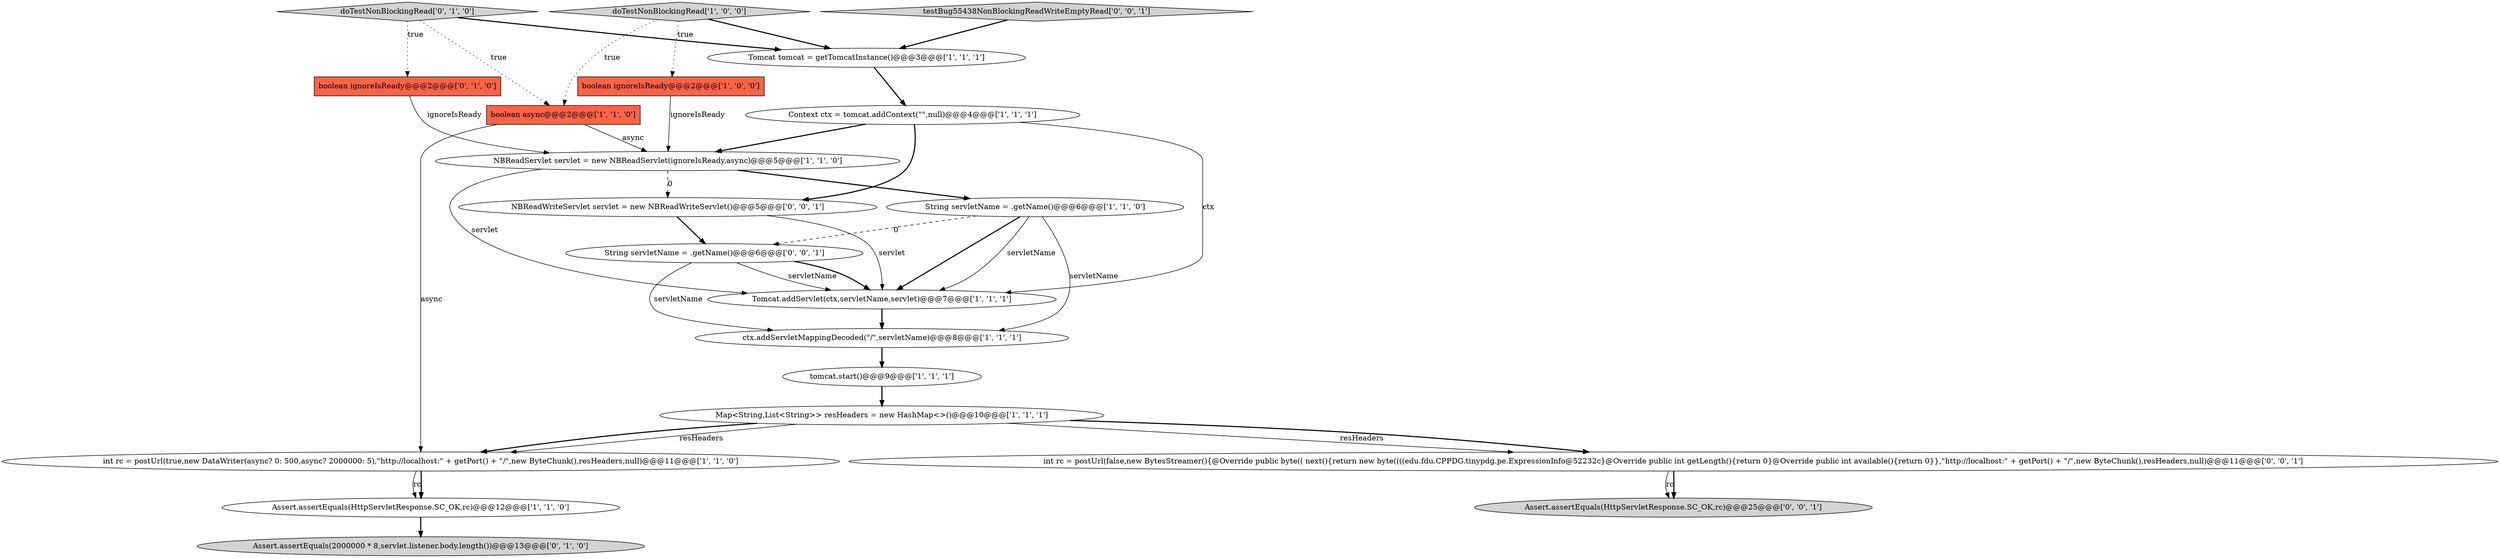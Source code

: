 digraph {
13 [style = filled, label = "Assert.assertEquals(2000000 * 8,servlet.listener.body.length())@@@13@@@['0', '1', '0']", fillcolor = lightgray, shape = ellipse image = "AAA1AAABBB2BBB"];
0 [style = filled, label = "tomcat.start()@@@9@@@['1', '1', '1']", fillcolor = white, shape = ellipse image = "AAA0AAABBB1BBB"];
11 [style = filled, label = "Assert.assertEquals(HttpServletResponse.SC_OK,rc)@@@12@@@['1', '1', '0']", fillcolor = white, shape = ellipse image = "AAA0AAABBB1BBB"];
6 [style = filled, label = "ctx.addServletMappingDecoded(\"/\",servletName)@@@8@@@['1', '1', '1']", fillcolor = white, shape = ellipse image = "AAA0AAABBB1BBB"];
14 [style = filled, label = "boolean ignoreIsReady@@@2@@@['0', '1', '0']", fillcolor = tomato, shape = box image = "AAA0AAABBB2BBB"];
18 [style = filled, label = "String servletName = .getName()@@@6@@@['0', '0', '1']", fillcolor = white, shape = ellipse image = "AAA0AAABBB3BBB"];
4 [style = filled, label = "boolean ignoreIsReady@@@2@@@['1', '0', '0']", fillcolor = tomato, shape = box image = "AAA0AAABBB1BBB"];
20 [style = filled, label = "Assert.assertEquals(HttpServletResponse.SC_OK,rc)@@@25@@@['0', '0', '1']", fillcolor = lightgray, shape = ellipse image = "AAA0AAABBB3BBB"];
12 [style = filled, label = "int rc = postUrl(true,new DataWriter(async? 0: 500,async? 2000000: 5),\"http://localhost:\" + getPort() + \"/\",new ByteChunk(),resHeaders,null)@@@11@@@['1', '1', '0']", fillcolor = white, shape = ellipse image = "AAA0AAABBB1BBB"];
3 [style = filled, label = "Map<String,List<String>> resHeaders = new HashMap<>()@@@10@@@['1', '1', '1']", fillcolor = white, shape = ellipse image = "AAA0AAABBB1BBB"];
2 [style = filled, label = "Tomcat tomcat = getTomcatInstance()@@@3@@@['1', '1', '1']", fillcolor = white, shape = ellipse image = "AAA0AAABBB1BBB"];
19 [style = filled, label = "NBReadWriteServlet servlet = new NBReadWriteServlet()@@@5@@@['0', '0', '1']", fillcolor = white, shape = ellipse image = "AAA0AAABBB3BBB"];
8 [style = filled, label = "Context ctx = tomcat.addContext(\"\",null)@@@4@@@['1', '1', '1']", fillcolor = white, shape = ellipse image = "AAA0AAABBB1BBB"];
16 [style = filled, label = "int rc = postUrl(false,new BytesStreamer(){@Override public byte(( next(){return new byte((((edu.fdu.CPPDG.tinypdg.pe.ExpressionInfo@52232c}@Override public int getLength(){return 0}@Override public int available(){return 0}},\"http://localhost:\" + getPort() + \"/\",new ByteChunk(),resHeaders,null)@@@11@@@['0', '0', '1']", fillcolor = white, shape = ellipse image = "AAA0AAABBB3BBB"];
9 [style = filled, label = "doTestNonBlockingRead['1', '0', '0']", fillcolor = lightgray, shape = diamond image = "AAA0AAABBB1BBB"];
17 [style = filled, label = "testBug55438NonBlockingReadWriteEmptyRead['0', '0', '1']", fillcolor = lightgray, shape = diamond image = "AAA0AAABBB3BBB"];
5 [style = filled, label = "NBReadServlet servlet = new NBReadServlet(ignoreIsReady,async)@@@5@@@['1', '1', '0']", fillcolor = white, shape = ellipse image = "AAA0AAABBB1BBB"];
7 [style = filled, label = "Tomcat.addServlet(ctx,servletName,servlet)@@@7@@@['1', '1', '1']", fillcolor = white, shape = ellipse image = "AAA0AAABBB1BBB"];
10 [style = filled, label = "boolean async@@@2@@@['1', '1', '0']", fillcolor = tomato, shape = box image = "AAA0AAABBB1BBB"];
15 [style = filled, label = "doTestNonBlockingRead['0', '1', '0']", fillcolor = lightgray, shape = diamond image = "AAA0AAABBB2BBB"];
1 [style = filled, label = "String servletName = .getName()@@@6@@@['1', '1', '0']", fillcolor = white, shape = ellipse image = "AAA0AAABBB1BBB"];
10->5 [style = solid, label="async"];
3->16 [style = solid, label="resHeaders"];
4->5 [style = solid, label="ignoreIsReady"];
1->18 [style = dashed, label="0"];
1->7 [style = solid, label="servletName"];
5->7 [style = solid, label="servlet"];
8->5 [style = bold, label=""];
8->7 [style = solid, label="ctx"];
5->1 [style = bold, label=""];
6->0 [style = bold, label=""];
7->6 [style = bold, label=""];
9->2 [style = bold, label=""];
16->20 [style = solid, label="rc"];
0->3 [style = bold, label=""];
5->19 [style = dashed, label="0"];
15->2 [style = bold, label=""];
9->10 [style = dotted, label="true"];
2->8 [style = bold, label=""];
12->11 [style = solid, label="rc"];
1->6 [style = solid, label="servletName"];
15->10 [style = dotted, label="true"];
3->12 [style = solid, label="resHeaders"];
18->7 [style = solid, label="servletName"];
3->12 [style = bold, label=""];
9->4 [style = dotted, label="true"];
11->13 [style = bold, label=""];
19->7 [style = solid, label="servlet"];
16->20 [style = bold, label=""];
10->12 [style = solid, label="async"];
12->11 [style = bold, label=""];
14->5 [style = solid, label="ignoreIsReady"];
3->16 [style = bold, label=""];
18->6 [style = solid, label="servletName"];
1->7 [style = bold, label=""];
15->14 [style = dotted, label="true"];
19->18 [style = bold, label=""];
8->19 [style = bold, label=""];
17->2 [style = bold, label=""];
18->7 [style = bold, label=""];
}
